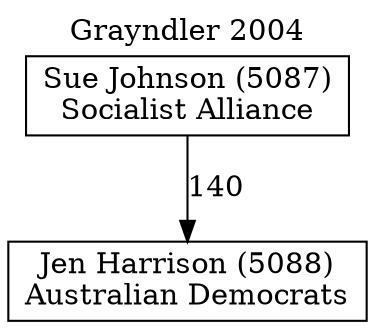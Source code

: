 // House preference flow
digraph "Jen Harrison (5088)_Grayndler_2004" {
	graph [label="Grayndler 2004" labelloc=t mclimit=10]
	node [shape=box]
	"Jen Harrison (5088)" [label="Jen Harrison (5088)
Australian Democrats"]
	"Sue Johnson (5087)" [label="Sue Johnson (5087)
Socialist Alliance"]
	"Sue Johnson (5087)" -> "Jen Harrison (5088)" [label=140]
}
